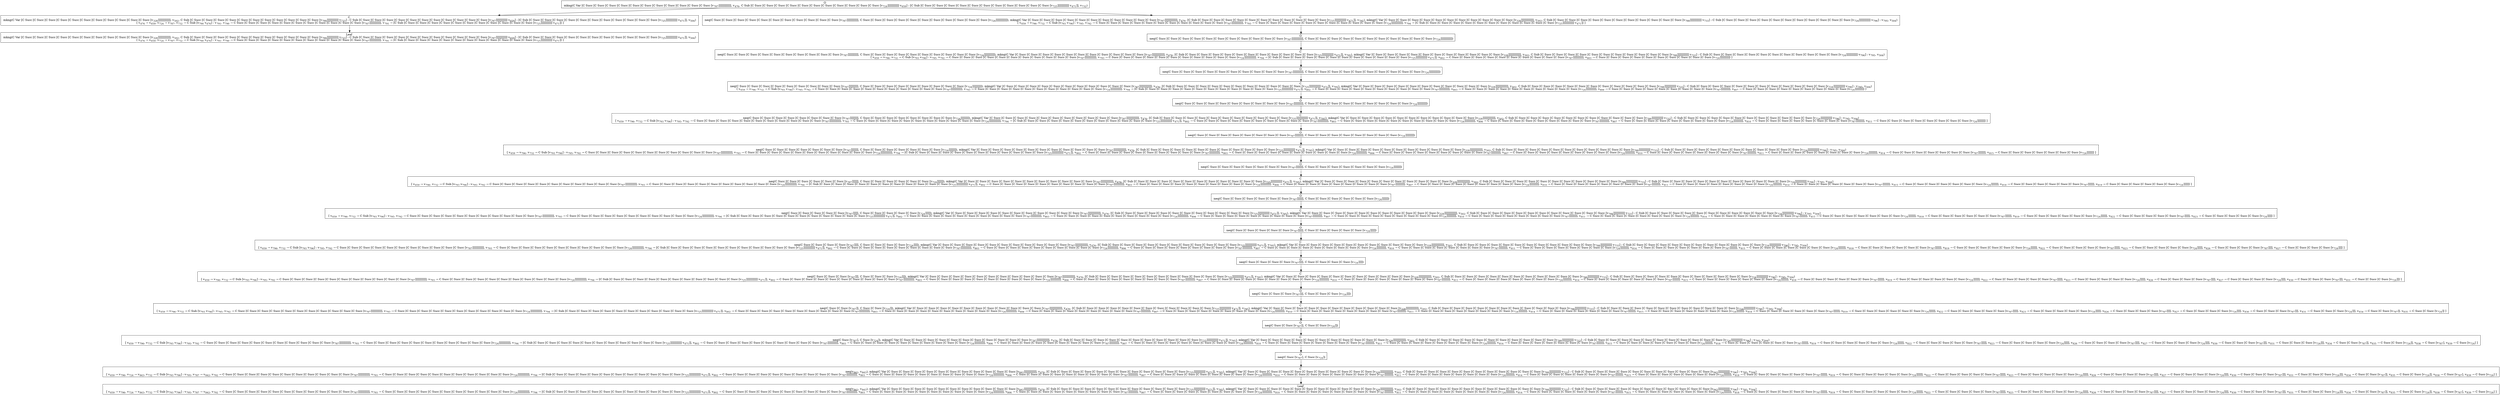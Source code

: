 digraph {
    graph [rankdir=TB
          ,bgcolor=transparent];
    node [shape=box
         ,fillcolor=white
         ,style=filled];
    0 [label=<O <BR/> mkng(C Var [C Succ [C Succ [C Succ [C Succ [C Succ [C Succ [C Succ [C Succ [C Succ [C Succ [C Succ [v<SUB>787</SUB>]]]]]]]]]]]], v<SUB>476</SUB>, C Sub [C Succ [C Succ [C Succ [C Succ [C Succ [C Succ [C Succ [C Succ [C Succ [C Succ [C Succ [v<SUB>724</SUB>]]]]]]]]]]] v<SUB>659</SUB>] : [C Sub [C Succ [C Succ [C Succ [C Succ [C Succ [C Succ [C Succ [C Succ [C Succ [C Succ [C Succ [v<SUB>725</SUB>]]]]]]]]]]] v<SUB>471</SUB>]], v<SUB>732</SUB>)>];
    1 [label=<C <BR/> mkng(C Var [C Succ [C Succ [C Succ [C Succ [C Succ [C Succ [C Succ [C Succ [C Succ [C Succ [C Succ [v<SUB>328</SUB>]]]]]]]]]]]], v<SUB>502</SUB>, C Sub [C Succ [C Succ [C Succ [C Succ [C Succ [C Succ [C Succ [C Succ [C Succ [C Succ [C Succ [v<SUB>788</SUB>]]]]]]]]]]] v<SUB>733</SUB>] : C Sub [C Succ [C Succ [C Succ [C Succ [C Succ [C Succ [C Succ [C Succ [C Succ [C Succ [C Succ [v<SUB>787</SUB>]]]]]]]]]]] v<SUB>659</SUB>] : [C Sub [C Succ [C Succ [C Succ [C Succ [C Succ [C Succ [C Succ [C Succ [C Succ [C Succ [C Succ [v<SUB>725</SUB>]]]]]]]]]]] v<SUB>471</SUB>]], v<SUB>504</SUB>) <BR/>  [ v<SUB>476</SUB> &rarr; v<SUB>659</SUB>, v<SUB>724</SUB> &rarr; v<SUB>787</SUB>, v<SUB>732</SUB> &rarr; C Sub [v<SUB>790</SUB> v<SUB>476</SUB>] : v<SUB>791</SUB>, v<SUB>790</SUB> &rarr; C Succ [C Succ [C Succ [C Succ [C Succ [C Succ [C Succ [C Succ [C Succ [C Succ [C Succ [v<SUB>787</SUB>]]]]]]]]]]], v<SUB>791</SUB> &rarr; [C Sub [C Succ [C Succ [C Succ [C Succ [C Succ [C Succ [C Succ [C Succ [C Succ [C Succ [C Succ [v<SUB>725</SUB>]]]]]]]]]]] v<SUB>471</SUB>]] ] >];
    2 [label=<C <BR/> neq(C Succ [C Succ [C Succ [C Succ [C Succ [C Succ [C Succ [C Succ [C Succ [C Succ [C Succ [v<SUB>787</SUB>]]]]]]]]]]], C Succ [C Succ [C Succ [C Succ [C Succ [C Succ [C Succ [C Succ [C Succ [C Succ [C Succ [v<SUB>724</SUB>]]]]]]]]]]]), mkng(C Var [C Succ [C Succ [C Succ [C Succ [C Succ [C Succ [C Succ [C Succ [C Succ [C Succ [C Succ [v<SUB>787</SUB>]]]]]]]]]]]], v<SUB>476</SUB>, [C Sub [C Succ [C Succ [C Succ [C Succ [C Succ [C Succ [C Succ [C Succ [C Succ [C Succ [C Succ [v<SUB>725</SUB>]]]]]]]]]]] v<SUB>471</SUB>]], v<SUB>795</SUB>), mkng(C Var [C Succ [C Succ [C Succ [C Succ [C Succ [C Succ [C Succ [C Succ [C Succ [C Succ [C Succ [v<SUB>328</SUB>]]]]]]]]]]]], v<SUB>502</SUB>, C Sub [C Succ [C Succ [C Succ [C Succ [C Succ [C Succ [C Succ [C Succ [C Succ [C Succ [C Succ [v<SUB>788</SUB>]]]]]]]]]]] v<SUB>733</SUB>] : C Sub [C Succ [C Succ [C Succ [C Succ [C Succ [C Succ [C Succ [C Succ [C Succ [C Succ [C Succ [v<SUB>724</SUB>]]]]]]]]]]] v<SUB>796</SUB>] : v<SUB>795</SUB>, v<SUB>504</SUB>) <BR/>  [ v<SUB>659</SUB> &rarr; v<SUB>796</SUB>, v<SUB>732</SUB> &rarr; C Sub [v<SUB>793</SUB> v<SUB>796</SUB>] : v<SUB>795</SUB>, v<SUB>792</SUB> &rarr; C Succ [C Succ [C Succ [C Succ [C Succ [C Succ [C Succ [C Succ [C Succ [C Succ [C Succ [v<SUB>787</SUB>]]]]]]]]]]], v<SUB>793</SUB> &rarr; C Succ [C Succ [C Succ [C Succ [C Succ [C Succ [C Succ [C Succ [C Succ [C Succ [C Succ [v<SUB>724</SUB>]]]]]]]]]]], v<SUB>794</SUB> &rarr; [C Sub [C Succ [C Succ [C Succ [C Succ [C Succ [C Succ [C Succ [C Succ [C Succ [C Succ [C Succ [v<SUB>725</SUB>]]]]]]]]]]] v<SUB>471</SUB>]] ] >];
    3 [label=<Leaf <BR/> mkng(C Var [C Succ [C Succ [C Succ [C Succ [C Succ [C Succ [C Succ [C Succ [C Succ [C Succ [C Succ [v<SUB>328</SUB>]]]]]]]]]]]], v<SUB>502</SUB>, C Sub [C Succ [C Succ [C Succ [C Succ [C Succ [C Succ [C Succ [C Succ [C Succ [C Succ [C Succ [v<SUB>788</SUB>]]]]]]]]]]] v<SUB>733</SUB>] : C Sub [C Succ [C Succ [C Succ [C Succ [C Succ [C Succ [C Succ [C Succ [C Succ [C Succ [C Succ [v<SUB>787</SUB>]]]]]]]]]]] v<SUB>659</SUB>] : [C Sub [C Succ [C Succ [C Succ [C Succ [C Succ [C Succ [C Succ [C Succ [C Succ [C Succ [C Succ [v<SUB>725</SUB>]]]]]]]]]]] v<SUB>471</SUB>]], v<SUB>504</SUB>) <BR/>  [ v<SUB>476</SUB> &rarr; v<SUB>659</SUB>, v<SUB>724</SUB> &rarr; v<SUB>787</SUB>, v<SUB>732</SUB> &rarr; C Sub [v<SUB>790</SUB> v<SUB>476</SUB>] : v<SUB>791</SUB>, v<SUB>790</SUB> &rarr; C Succ [C Succ [C Succ [C Succ [C Succ [C Succ [C Succ [C Succ [C Succ [C Succ [C Succ [v<SUB>787</SUB>]]]]]]]]]]], v<SUB>791</SUB> &rarr; [C Sub [C Succ [C Succ [C Succ [C Succ [C Succ [C Succ [C Succ [C Succ [C Succ [C Succ [C Succ [v<SUB>725</SUB>]]]]]]]]]]] v<SUB>471</SUB>]] ] >];
    4 [label=<O <BR/> neq(C Succ [C Succ [C Succ [C Succ [C Succ [C Succ [C Succ [C Succ [C Succ [C Succ [C Succ [v<SUB>787</SUB>]]]]]]]]]]], C Succ [C Succ [C Succ [C Succ [C Succ [C Succ [C Succ [C Succ [C Succ [C Succ [C Succ [v<SUB>724</SUB>]]]]]]]]]]])>];
    5 [label=<C <BR/> neq(C Succ [C Succ [C Succ [C Succ [C Succ [C Succ [C Succ [C Succ [C Succ [C Succ [v<SUB>787</SUB>]]]]]]]]]], C Succ [C Succ [C Succ [C Succ [C Succ [C Succ [C Succ [C Succ [C Succ [C Succ [v<SUB>724</SUB>]]]]]]]]]]), mkng(C Var [C Succ [C Succ [C Succ [C Succ [C Succ [C Succ [C Succ [C Succ [C Succ [C Succ [C Succ [v<SUB>787</SUB>]]]]]]]]]]]], v<SUB>476</SUB>, [C Sub [C Succ [C Succ [C Succ [C Succ [C Succ [C Succ [C Succ [C Succ [C Succ [C Succ [C Succ [v<SUB>725</SUB>]]]]]]]]]]] v<SUB>471</SUB>]], v<SUB>795</SUB>), mkng(C Var [C Succ [C Succ [C Succ [C Succ [C Succ [C Succ [C Succ [C Succ [C Succ [C Succ [C Succ [v<SUB>328</SUB>]]]]]]]]]]]], v<SUB>502</SUB>, C Sub [C Succ [C Succ [C Succ [C Succ [C Succ [C Succ [C Succ [C Succ [C Succ [C Succ [C Succ [v<SUB>788</SUB>]]]]]]]]]]] v<SUB>733</SUB>] : C Sub [C Succ [C Succ [C Succ [C Succ [C Succ [C Succ [C Succ [C Succ [C Succ [C Succ [C Succ [v<SUB>724</SUB>]]]]]]]]]]] v<SUB>796</SUB>] : v<SUB>795</SUB>, v<SUB>504</SUB>) <BR/>  [ v<SUB>659</SUB> &rarr; v<SUB>796</SUB>, v<SUB>732</SUB> &rarr; C Sub [v<SUB>793</SUB> v<SUB>796</SUB>] : v<SUB>795</SUB>, v<SUB>792</SUB> &rarr; C Succ [C Succ [C Succ [C Succ [C Succ [C Succ [C Succ [C Succ [C Succ [C Succ [C Succ [v<SUB>787</SUB>]]]]]]]]]]], v<SUB>793</SUB> &rarr; C Succ [C Succ [C Succ [C Succ [C Succ [C Succ [C Succ [C Succ [C Succ [C Succ [C Succ [v<SUB>724</SUB>]]]]]]]]]]], v<SUB>794</SUB> &rarr; [C Sub [C Succ [C Succ [C Succ [C Succ [C Succ [C Succ [C Succ [C Succ [C Succ [C Succ [C Succ [v<SUB>725</SUB>]]]]]]]]]]] v<SUB>471</SUB>]], v<SUB>802</SUB> &rarr; C Succ [C Succ [C Succ [C Succ [C Succ [C Succ [C Succ [C Succ [C Succ [C Succ [v<SUB>787</SUB>]]]]]]]]]], v<SUB>803</SUB> &rarr; C Succ [C Succ [C Succ [C Succ [C Succ [C Succ [C Succ [C Succ [C Succ [C Succ [v<SUB>724</SUB>]]]]]]]]]] ] >];
    6 [label=<O <BR/> neq(C Succ [C Succ [C Succ [C Succ [C Succ [C Succ [C Succ [C Succ [C Succ [C Succ [v<SUB>787</SUB>]]]]]]]]]], C Succ [C Succ [C Succ [C Succ [C Succ [C Succ [C Succ [C Succ [C Succ [C Succ [v<SUB>724</SUB>]]]]]]]]]])>];
    7 [label=<C <BR/> neq(C Succ [C Succ [C Succ [C Succ [C Succ [C Succ [C Succ [C Succ [C Succ [v<SUB>787</SUB>]]]]]]]]], C Succ [C Succ [C Succ [C Succ [C Succ [C Succ [C Succ [C Succ [C Succ [v<SUB>724</SUB>]]]]]]]]]), mkng(C Var [C Succ [C Succ [C Succ [C Succ [C Succ [C Succ [C Succ [C Succ [C Succ [C Succ [C Succ [v<SUB>787</SUB>]]]]]]]]]]]], v<SUB>476</SUB>, [C Sub [C Succ [C Succ [C Succ [C Succ [C Succ [C Succ [C Succ [C Succ [C Succ [C Succ [C Succ [v<SUB>725</SUB>]]]]]]]]]]] v<SUB>471</SUB>]], v<SUB>795</SUB>), mkng(C Var [C Succ [C Succ [C Succ [C Succ [C Succ [C Succ [C Succ [C Succ [C Succ [C Succ [C Succ [v<SUB>328</SUB>]]]]]]]]]]]], v<SUB>502</SUB>, C Sub [C Succ [C Succ [C Succ [C Succ [C Succ [C Succ [C Succ [C Succ [C Succ [C Succ [C Succ [v<SUB>788</SUB>]]]]]]]]]]] v<SUB>733</SUB>] : C Sub [C Succ [C Succ [C Succ [C Succ [C Succ [C Succ [C Succ [C Succ [C Succ [C Succ [C Succ [v<SUB>724</SUB>]]]]]]]]]]] v<SUB>796</SUB>] : v<SUB>795</SUB>, v<SUB>504</SUB>) <BR/>  [ v<SUB>659</SUB> &rarr; v<SUB>796</SUB>, v<SUB>732</SUB> &rarr; C Sub [v<SUB>793</SUB> v<SUB>796</SUB>] : v<SUB>795</SUB>, v<SUB>792</SUB> &rarr; C Succ [C Succ [C Succ [C Succ [C Succ [C Succ [C Succ [C Succ [C Succ [C Succ [C Succ [v<SUB>787</SUB>]]]]]]]]]]], v<SUB>793</SUB> &rarr; C Succ [C Succ [C Succ [C Succ [C Succ [C Succ [C Succ [C Succ [C Succ [C Succ [C Succ [v<SUB>724</SUB>]]]]]]]]]]], v<SUB>794</SUB> &rarr; [C Sub [C Succ [C Succ [C Succ [C Succ [C Succ [C Succ [C Succ [C Succ [C Succ [C Succ [C Succ [v<SUB>725</SUB>]]]]]]]]]]] v<SUB>471</SUB>]], v<SUB>802</SUB> &rarr; C Succ [C Succ [C Succ [C Succ [C Succ [C Succ [C Succ [C Succ [C Succ [C Succ [v<SUB>787</SUB>]]]]]]]]]], v<SUB>803</SUB> &rarr; C Succ [C Succ [C Succ [C Succ [C Succ [C Succ [C Succ [C Succ [C Succ [C Succ [v<SUB>724</SUB>]]]]]]]]]], v<SUB>806</SUB> &rarr; C Succ [C Succ [C Succ [C Succ [C Succ [C Succ [C Succ [C Succ [C Succ [v<SUB>787</SUB>]]]]]]]]], v<SUB>807</SUB> &rarr; C Succ [C Succ [C Succ [C Succ [C Succ [C Succ [C Succ [C Succ [C Succ [v<SUB>724</SUB>]]]]]]]]] ] >];
    8 [label=<O <BR/> neq(C Succ [C Succ [C Succ [C Succ [C Succ [C Succ [C Succ [C Succ [C Succ [v<SUB>787</SUB>]]]]]]]]], C Succ [C Succ [C Succ [C Succ [C Succ [C Succ [C Succ [C Succ [C Succ [v<SUB>724</SUB>]]]]]]]]])>];
    9 [label=<C <BR/> neq(C Succ [C Succ [C Succ [C Succ [C Succ [C Succ [C Succ [C Succ [v<SUB>787</SUB>]]]]]]]], C Succ [C Succ [C Succ [C Succ [C Succ [C Succ [C Succ [C Succ [v<SUB>724</SUB>]]]]]]]]), mkng(C Var [C Succ [C Succ [C Succ [C Succ [C Succ [C Succ [C Succ [C Succ [C Succ [C Succ [C Succ [v<SUB>787</SUB>]]]]]]]]]]]], v<SUB>476</SUB>, [C Sub [C Succ [C Succ [C Succ [C Succ [C Succ [C Succ [C Succ [C Succ [C Succ [C Succ [C Succ [v<SUB>725</SUB>]]]]]]]]]]] v<SUB>471</SUB>]], v<SUB>795</SUB>), mkng(C Var [C Succ [C Succ [C Succ [C Succ [C Succ [C Succ [C Succ [C Succ [C Succ [C Succ [C Succ [v<SUB>328</SUB>]]]]]]]]]]]], v<SUB>502</SUB>, C Sub [C Succ [C Succ [C Succ [C Succ [C Succ [C Succ [C Succ [C Succ [C Succ [C Succ [C Succ [v<SUB>788</SUB>]]]]]]]]]]] v<SUB>733</SUB>] : C Sub [C Succ [C Succ [C Succ [C Succ [C Succ [C Succ [C Succ [C Succ [C Succ [C Succ [C Succ [v<SUB>724</SUB>]]]]]]]]]]] v<SUB>796</SUB>] : v<SUB>795</SUB>, v<SUB>504</SUB>) <BR/>  [ v<SUB>659</SUB> &rarr; v<SUB>796</SUB>, v<SUB>732</SUB> &rarr; C Sub [v<SUB>793</SUB> v<SUB>796</SUB>] : v<SUB>795</SUB>, v<SUB>792</SUB> &rarr; C Succ [C Succ [C Succ [C Succ [C Succ [C Succ [C Succ [C Succ [C Succ [C Succ [C Succ [v<SUB>787</SUB>]]]]]]]]]]], v<SUB>793</SUB> &rarr; C Succ [C Succ [C Succ [C Succ [C Succ [C Succ [C Succ [C Succ [C Succ [C Succ [C Succ [v<SUB>724</SUB>]]]]]]]]]]], v<SUB>794</SUB> &rarr; [C Sub [C Succ [C Succ [C Succ [C Succ [C Succ [C Succ [C Succ [C Succ [C Succ [C Succ [C Succ [v<SUB>725</SUB>]]]]]]]]]]] v<SUB>471</SUB>]], v<SUB>802</SUB> &rarr; C Succ [C Succ [C Succ [C Succ [C Succ [C Succ [C Succ [C Succ [C Succ [C Succ [v<SUB>787</SUB>]]]]]]]]]], v<SUB>803</SUB> &rarr; C Succ [C Succ [C Succ [C Succ [C Succ [C Succ [C Succ [C Succ [C Succ [C Succ [v<SUB>724</SUB>]]]]]]]]]], v<SUB>806</SUB> &rarr; C Succ [C Succ [C Succ [C Succ [C Succ [C Succ [C Succ [C Succ [C Succ [v<SUB>787</SUB>]]]]]]]]], v<SUB>807</SUB> &rarr; C Succ [C Succ [C Succ [C Succ [C Succ [C Succ [C Succ [C Succ [C Succ [v<SUB>724</SUB>]]]]]]]]], v<SUB>810</SUB> &rarr; C Succ [C Succ [C Succ [C Succ [C Succ [C Succ [C Succ [C Succ [v<SUB>787</SUB>]]]]]]]], v<SUB>811</SUB> &rarr; C Succ [C Succ [C Succ [C Succ [C Succ [C Succ [C Succ [C Succ [v<SUB>724</SUB>]]]]]]]] ] >];
    10 [label=<O <BR/> neq(C Succ [C Succ [C Succ [C Succ [C Succ [C Succ [C Succ [C Succ [v<SUB>787</SUB>]]]]]]]], C Succ [C Succ [C Succ [C Succ [C Succ [C Succ [C Succ [C Succ [v<SUB>724</SUB>]]]]]]]])>];
    11 [label=<C <BR/> neq(C Succ [C Succ [C Succ [C Succ [C Succ [C Succ [C Succ [v<SUB>787</SUB>]]]]]]], C Succ [C Succ [C Succ [C Succ [C Succ [C Succ [C Succ [v<SUB>724</SUB>]]]]]]]), mkng(C Var [C Succ [C Succ [C Succ [C Succ [C Succ [C Succ [C Succ [C Succ [C Succ [C Succ [C Succ [v<SUB>787</SUB>]]]]]]]]]]]], v<SUB>476</SUB>, [C Sub [C Succ [C Succ [C Succ [C Succ [C Succ [C Succ [C Succ [C Succ [C Succ [C Succ [C Succ [v<SUB>725</SUB>]]]]]]]]]]] v<SUB>471</SUB>]], v<SUB>795</SUB>), mkng(C Var [C Succ [C Succ [C Succ [C Succ [C Succ [C Succ [C Succ [C Succ [C Succ [C Succ [C Succ [v<SUB>328</SUB>]]]]]]]]]]]], v<SUB>502</SUB>, C Sub [C Succ [C Succ [C Succ [C Succ [C Succ [C Succ [C Succ [C Succ [C Succ [C Succ [C Succ [v<SUB>788</SUB>]]]]]]]]]]] v<SUB>733</SUB>] : C Sub [C Succ [C Succ [C Succ [C Succ [C Succ [C Succ [C Succ [C Succ [C Succ [C Succ [C Succ [v<SUB>724</SUB>]]]]]]]]]]] v<SUB>796</SUB>] : v<SUB>795</SUB>, v<SUB>504</SUB>) <BR/>  [ v<SUB>659</SUB> &rarr; v<SUB>796</SUB>, v<SUB>732</SUB> &rarr; C Sub [v<SUB>793</SUB> v<SUB>796</SUB>] : v<SUB>795</SUB>, v<SUB>792</SUB> &rarr; C Succ [C Succ [C Succ [C Succ [C Succ [C Succ [C Succ [C Succ [C Succ [C Succ [C Succ [v<SUB>787</SUB>]]]]]]]]]]], v<SUB>793</SUB> &rarr; C Succ [C Succ [C Succ [C Succ [C Succ [C Succ [C Succ [C Succ [C Succ [C Succ [C Succ [v<SUB>724</SUB>]]]]]]]]]]], v<SUB>794</SUB> &rarr; [C Sub [C Succ [C Succ [C Succ [C Succ [C Succ [C Succ [C Succ [C Succ [C Succ [C Succ [C Succ [v<SUB>725</SUB>]]]]]]]]]]] v<SUB>471</SUB>]], v<SUB>802</SUB> &rarr; C Succ [C Succ [C Succ [C Succ [C Succ [C Succ [C Succ [C Succ [C Succ [C Succ [v<SUB>787</SUB>]]]]]]]]]], v<SUB>803</SUB> &rarr; C Succ [C Succ [C Succ [C Succ [C Succ [C Succ [C Succ [C Succ [C Succ [C Succ [v<SUB>724</SUB>]]]]]]]]]], v<SUB>806</SUB> &rarr; C Succ [C Succ [C Succ [C Succ [C Succ [C Succ [C Succ [C Succ [C Succ [v<SUB>787</SUB>]]]]]]]]], v<SUB>807</SUB> &rarr; C Succ [C Succ [C Succ [C Succ [C Succ [C Succ [C Succ [C Succ [C Succ [v<SUB>724</SUB>]]]]]]]]], v<SUB>810</SUB> &rarr; C Succ [C Succ [C Succ [C Succ [C Succ [C Succ [C Succ [C Succ [v<SUB>787</SUB>]]]]]]]], v<SUB>811</SUB> &rarr; C Succ [C Succ [C Succ [C Succ [C Succ [C Succ [C Succ [C Succ [v<SUB>724</SUB>]]]]]]]], v<SUB>814</SUB> &rarr; C Succ [C Succ [C Succ [C Succ [C Succ [C Succ [C Succ [v<SUB>787</SUB>]]]]]]], v<SUB>815</SUB> &rarr; C Succ [C Succ [C Succ [C Succ [C Succ [C Succ [C Succ [v<SUB>724</SUB>]]]]]]] ] >];
    12 [label=<O <BR/> neq(C Succ [C Succ [C Succ [C Succ [C Succ [C Succ [C Succ [v<SUB>787</SUB>]]]]]]], C Succ [C Succ [C Succ [C Succ [C Succ [C Succ [C Succ [v<SUB>724</SUB>]]]]]]])>];
    13 [label=<C <BR/> neq(C Succ [C Succ [C Succ [C Succ [C Succ [C Succ [v<SUB>787</SUB>]]]]]], C Succ [C Succ [C Succ [C Succ [C Succ [C Succ [v<SUB>724</SUB>]]]]]]), mkng(C Var [C Succ [C Succ [C Succ [C Succ [C Succ [C Succ [C Succ [C Succ [C Succ [C Succ [C Succ [v<SUB>787</SUB>]]]]]]]]]]]], v<SUB>476</SUB>, [C Sub [C Succ [C Succ [C Succ [C Succ [C Succ [C Succ [C Succ [C Succ [C Succ [C Succ [C Succ [v<SUB>725</SUB>]]]]]]]]]]] v<SUB>471</SUB>]], v<SUB>795</SUB>), mkng(C Var [C Succ [C Succ [C Succ [C Succ [C Succ [C Succ [C Succ [C Succ [C Succ [C Succ [C Succ [v<SUB>328</SUB>]]]]]]]]]]]], v<SUB>502</SUB>, C Sub [C Succ [C Succ [C Succ [C Succ [C Succ [C Succ [C Succ [C Succ [C Succ [C Succ [C Succ [v<SUB>788</SUB>]]]]]]]]]]] v<SUB>733</SUB>] : C Sub [C Succ [C Succ [C Succ [C Succ [C Succ [C Succ [C Succ [C Succ [C Succ [C Succ [C Succ [v<SUB>724</SUB>]]]]]]]]]]] v<SUB>796</SUB>] : v<SUB>795</SUB>, v<SUB>504</SUB>) <BR/>  [ v<SUB>659</SUB> &rarr; v<SUB>796</SUB>, v<SUB>732</SUB> &rarr; C Sub [v<SUB>793</SUB> v<SUB>796</SUB>] : v<SUB>795</SUB>, v<SUB>792</SUB> &rarr; C Succ [C Succ [C Succ [C Succ [C Succ [C Succ [C Succ [C Succ [C Succ [C Succ [C Succ [v<SUB>787</SUB>]]]]]]]]]]], v<SUB>793</SUB> &rarr; C Succ [C Succ [C Succ [C Succ [C Succ [C Succ [C Succ [C Succ [C Succ [C Succ [C Succ [v<SUB>724</SUB>]]]]]]]]]]], v<SUB>794</SUB> &rarr; [C Sub [C Succ [C Succ [C Succ [C Succ [C Succ [C Succ [C Succ [C Succ [C Succ [C Succ [C Succ [v<SUB>725</SUB>]]]]]]]]]]] v<SUB>471</SUB>]], v<SUB>802</SUB> &rarr; C Succ [C Succ [C Succ [C Succ [C Succ [C Succ [C Succ [C Succ [C Succ [C Succ [v<SUB>787</SUB>]]]]]]]]]], v<SUB>803</SUB> &rarr; C Succ [C Succ [C Succ [C Succ [C Succ [C Succ [C Succ [C Succ [C Succ [C Succ [v<SUB>724</SUB>]]]]]]]]]], v<SUB>806</SUB> &rarr; C Succ [C Succ [C Succ [C Succ [C Succ [C Succ [C Succ [C Succ [C Succ [v<SUB>787</SUB>]]]]]]]]], v<SUB>807</SUB> &rarr; C Succ [C Succ [C Succ [C Succ [C Succ [C Succ [C Succ [C Succ [C Succ [v<SUB>724</SUB>]]]]]]]]], v<SUB>810</SUB> &rarr; C Succ [C Succ [C Succ [C Succ [C Succ [C Succ [C Succ [C Succ [v<SUB>787</SUB>]]]]]]]], v<SUB>811</SUB> &rarr; C Succ [C Succ [C Succ [C Succ [C Succ [C Succ [C Succ [C Succ [v<SUB>724</SUB>]]]]]]]], v<SUB>814</SUB> &rarr; C Succ [C Succ [C Succ [C Succ [C Succ [C Succ [C Succ [v<SUB>787</SUB>]]]]]]], v<SUB>815</SUB> &rarr; C Succ [C Succ [C Succ [C Succ [C Succ [C Succ [C Succ [v<SUB>724</SUB>]]]]]]], v<SUB>818</SUB> &rarr; C Succ [C Succ [C Succ [C Succ [C Succ [C Succ [v<SUB>787</SUB>]]]]]], v<SUB>819</SUB> &rarr; C Succ [C Succ [C Succ [C Succ [C Succ [C Succ [v<SUB>724</SUB>]]]]]] ] >];
    14 [label=<O <BR/> neq(C Succ [C Succ [C Succ [C Succ [C Succ [C Succ [v<SUB>787</SUB>]]]]]], C Succ [C Succ [C Succ [C Succ [C Succ [C Succ [v<SUB>724</SUB>]]]]]])>];
    15 [label=<C <BR/> neq(C Succ [C Succ [C Succ [C Succ [C Succ [v<SUB>787</SUB>]]]]], C Succ [C Succ [C Succ [C Succ [C Succ [v<SUB>724</SUB>]]]]]), mkng(C Var [C Succ [C Succ [C Succ [C Succ [C Succ [C Succ [C Succ [C Succ [C Succ [C Succ [C Succ [v<SUB>787</SUB>]]]]]]]]]]]], v<SUB>476</SUB>, [C Sub [C Succ [C Succ [C Succ [C Succ [C Succ [C Succ [C Succ [C Succ [C Succ [C Succ [C Succ [v<SUB>725</SUB>]]]]]]]]]]] v<SUB>471</SUB>]], v<SUB>795</SUB>), mkng(C Var [C Succ [C Succ [C Succ [C Succ [C Succ [C Succ [C Succ [C Succ [C Succ [C Succ [C Succ [v<SUB>328</SUB>]]]]]]]]]]]], v<SUB>502</SUB>, C Sub [C Succ [C Succ [C Succ [C Succ [C Succ [C Succ [C Succ [C Succ [C Succ [C Succ [C Succ [v<SUB>788</SUB>]]]]]]]]]]] v<SUB>733</SUB>] : C Sub [C Succ [C Succ [C Succ [C Succ [C Succ [C Succ [C Succ [C Succ [C Succ [C Succ [C Succ [v<SUB>724</SUB>]]]]]]]]]]] v<SUB>796</SUB>] : v<SUB>795</SUB>, v<SUB>504</SUB>) <BR/>  [ v<SUB>659</SUB> &rarr; v<SUB>796</SUB>, v<SUB>732</SUB> &rarr; C Sub [v<SUB>793</SUB> v<SUB>796</SUB>] : v<SUB>795</SUB>, v<SUB>792</SUB> &rarr; C Succ [C Succ [C Succ [C Succ [C Succ [C Succ [C Succ [C Succ [C Succ [C Succ [C Succ [v<SUB>787</SUB>]]]]]]]]]]], v<SUB>793</SUB> &rarr; C Succ [C Succ [C Succ [C Succ [C Succ [C Succ [C Succ [C Succ [C Succ [C Succ [C Succ [v<SUB>724</SUB>]]]]]]]]]]], v<SUB>794</SUB> &rarr; [C Sub [C Succ [C Succ [C Succ [C Succ [C Succ [C Succ [C Succ [C Succ [C Succ [C Succ [C Succ [v<SUB>725</SUB>]]]]]]]]]]] v<SUB>471</SUB>]], v<SUB>802</SUB> &rarr; C Succ [C Succ [C Succ [C Succ [C Succ [C Succ [C Succ [C Succ [C Succ [C Succ [v<SUB>787</SUB>]]]]]]]]]], v<SUB>803</SUB> &rarr; C Succ [C Succ [C Succ [C Succ [C Succ [C Succ [C Succ [C Succ [C Succ [C Succ [v<SUB>724</SUB>]]]]]]]]]], v<SUB>806</SUB> &rarr; C Succ [C Succ [C Succ [C Succ [C Succ [C Succ [C Succ [C Succ [C Succ [v<SUB>787</SUB>]]]]]]]]], v<SUB>807</SUB> &rarr; C Succ [C Succ [C Succ [C Succ [C Succ [C Succ [C Succ [C Succ [C Succ [v<SUB>724</SUB>]]]]]]]]], v<SUB>810</SUB> &rarr; C Succ [C Succ [C Succ [C Succ [C Succ [C Succ [C Succ [C Succ [v<SUB>787</SUB>]]]]]]]], v<SUB>811</SUB> &rarr; C Succ [C Succ [C Succ [C Succ [C Succ [C Succ [C Succ [C Succ [v<SUB>724</SUB>]]]]]]]], v<SUB>814</SUB> &rarr; C Succ [C Succ [C Succ [C Succ [C Succ [C Succ [C Succ [v<SUB>787</SUB>]]]]]]], v<SUB>815</SUB> &rarr; C Succ [C Succ [C Succ [C Succ [C Succ [C Succ [C Succ [v<SUB>724</SUB>]]]]]]], v<SUB>818</SUB> &rarr; C Succ [C Succ [C Succ [C Succ [C Succ [C Succ [v<SUB>787</SUB>]]]]]], v<SUB>819</SUB> &rarr; C Succ [C Succ [C Succ [C Succ [C Succ [C Succ [v<SUB>724</SUB>]]]]]], v<SUB>822</SUB> &rarr; C Succ [C Succ [C Succ [C Succ [C Succ [v<SUB>787</SUB>]]]]], v<SUB>823</SUB> &rarr; C Succ [C Succ [C Succ [C Succ [C Succ [v<SUB>724</SUB>]]]]] ] >];
    16 [label=<O <BR/> neq(C Succ [C Succ [C Succ [C Succ [C Succ [v<SUB>787</SUB>]]]]], C Succ [C Succ [C Succ [C Succ [C Succ [v<SUB>724</SUB>]]]]])>];
    17 [label=<C <BR/> neq(C Succ [C Succ [C Succ [C Succ [v<SUB>787</SUB>]]]], C Succ [C Succ [C Succ [C Succ [v<SUB>724</SUB>]]]]), mkng(C Var [C Succ [C Succ [C Succ [C Succ [C Succ [C Succ [C Succ [C Succ [C Succ [C Succ [C Succ [v<SUB>787</SUB>]]]]]]]]]]]], v<SUB>476</SUB>, [C Sub [C Succ [C Succ [C Succ [C Succ [C Succ [C Succ [C Succ [C Succ [C Succ [C Succ [C Succ [v<SUB>725</SUB>]]]]]]]]]]] v<SUB>471</SUB>]], v<SUB>795</SUB>), mkng(C Var [C Succ [C Succ [C Succ [C Succ [C Succ [C Succ [C Succ [C Succ [C Succ [C Succ [C Succ [v<SUB>328</SUB>]]]]]]]]]]]], v<SUB>502</SUB>, C Sub [C Succ [C Succ [C Succ [C Succ [C Succ [C Succ [C Succ [C Succ [C Succ [C Succ [C Succ [v<SUB>788</SUB>]]]]]]]]]]] v<SUB>733</SUB>] : C Sub [C Succ [C Succ [C Succ [C Succ [C Succ [C Succ [C Succ [C Succ [C Succ [C Succ [C Succ [v<SUB>724</SUB>]]]]]]]]]]] v<SUB>796</SUB>] : v<SUB>795</SUB>, v<SUB>504</SUB>) <BR/>  [ v<SUB>659</SUB> &rarr; v<SUB>796</SUB>, v<SUB>732</SUB> &rarr; C Sub [v<SUB>793</SUB> v<SUB>796</SUB>] : v<SUB>795</SUB>, v<SUB>792</SUB> &rarr; C Succ [C Succ [C Succ [C Succ [C Succ [C Succ [C Succ [C Succ [C Succ [C Succ [C Succ [v<SUB>787</SUB>]]]]]]]]]]], v<SUB>793</SUB> &rarr; C Succ [C Succ [C Succ [C Succ [C Succ [C Succ [C Succ [C Succ [C Succ [C Succ [C Succ [v<SUB>724</SUB>]]]]]]]]]]], v<SUB>794</SUB> &rarr; [C Sub [C Succ [C Succ [C Succ [C Succ [C Succ [C Succ [C Succ [C Succ [C Succ [C Succ [C Succ [v<SUB>725</SUB>]]]]]]]]]]] v<SUB>471</SUB>]], v<SUB>802</SUB> &rarr; C Succ [C Succ [C Succ [C Succ [C Succ [C Succ [C Succ [C Succ [C Succ [C Succ [v<SUB>787</SUB>]]]]]]]]]], v<SUB>803</SUB> &rarr; C Succ [C Succ [C Succ [C Succ [C Succ [C Succ [C Succ [C Succ [C Succ [C Succ [v<SUB>724</SUB>]]]]]]]]]], v<SUB>806</SUB> &rarr; C Succ [C Succ [C Succ [C Succ [C Succ [C Succ [C Succ [C Succ [C Succ [v<SUB>787</SUB>]]]]]]]]], v<SUB>807</SUB> &rarr; C Succ [C Succ [C Succ [C Succ [C Succ [C Succ [C Succ [C Succ [C Succ [v<SUB>724</SUB>]]]]]]]]], v<SUB>810</SUB> &rarr; C Succ [C Succ [C Succ [C Succ [C Succ [C Succ [C Succ [C Succ [v<SUB>787</SUB>]]]]]]]], v<SUB>811</SUB> &rarr; C Succ [C Succ [C Succ [C Succ [C Succ [C Succ [C Succ [C Succ [v<SUB>724</SUB>]]]]]]]], v<SUB>814</SUB> &rarr; C Succ [C Succ [C Succ [C Succ [C Succ [C Succ [C Succ [v<SUB>787</SUB>]]]]]]], v<SUB>815</SUB> &rarr; C Succ [C Succ [C Succ [C Succ [C Succ [C Succ [C Succ [v<SUB>724</SUB>]]]]]]], v<SUB>818</SUB> &rarr; C Succ [C Succ [C Succ [C Succ [C Succ [C Succ [v<SUB>787</SUB>]]]]]], v<SUB>819</SUB> &rarr; C Succ [C Succ [C Succ [C Succ [C Succ [C Succ [v<SUB>724</SUB>]]]]]], v<SUB>822</SUB> &rarr; C Succ [C Succ [C Succ [C Succ [C Succ [v<SUB>787</SUB>]]]]], v<SUB>823</SUB> &rarr; C Succ [C Succ [C Succ [C Succ [C Succ [v<SUB>724</SUB>]]]]], v<SUB>826</SUB> &rarr; C Succ [C Succ [C Succ [C Succ [v<SUB>787</SUB>]]]], v<SUB>827</SUB> &rarr; C Succ [C Succ [C Succ [C Succ [v<SUB>724</SUB>]]]] ] >];
    18 [label=<O <BR/> neq(C Succ [C Succ [C Succ [C Succ [v<SUB>787</SUB>]]]], C Succ [C Succ [C Succ [C Succ [v<SUB>724</SUB>]]]])>];
    19 [label=<C <BR/> neq(C Succ [C Succ [C Succ [v<SUB>787</SUB>]]], C Succ [C Succ [C Succ [v<SUB>724</SUB>]]]), mkng(C Var [C Succ [C Succ [C Succ [C Succ [C Succ [C Succ [C Succ [C Succ [C Succ [C Succ [C Succ [v<SUB>787</SUB>]]]]]]]]]]]], v<SUB>476</SUB>, [C Sub [C Succ [C Succ [C Succ [C Succ [C Succ [C Succ [C Succ [C Succ [C Succ [C Succ [C Succ [v<SUB>725</SUB>]]]]]]]]]]] v<SUB>471</SUB>]], v<SUB>795</SUB>), mkng(C Var [C Succ [C Succ [C Succ [C Succ [C Succ [C Succ [C Succ [C Succ [C Succ [C Succ [C Succ [v<SUB>328</SUB>]]]]]]]]]]]], v<SUB>502</SUB>, C Sub [C Succ [C Succ [C Succ [C Succ [C Succ [C Succ [C Succ [C Succ [C Succ [C Succ [C Succ [v<SUB>788</SUB>]]]]]]]]]]] v<SUB>733</SUB>] : C Sub [C Succ [C Succ [C Succ [C Succ [C Succ [C Succ [C Succ [C Succ [C Succ [C Succ [C Succ [v<SUB>724</SUB>]]]]]]]]]]] v<SUB>796</SUB>] : v<SUB>795</SUB>, v<SUB>504</SUB>) <BR/>  [ v<SUB>659</SUB> &rarr; v<SUB>796</SUB>, v<SUB>732</SUB> &rarr; C Sub [v<SUB>793</SUB> v<SUB>796</SUB>] : v<SUB>795</SUB>, v<SUB>792</SUB> &rarr; C Succ [C Succ [C Succ [C Succ [C Succ [C Succ [C Succ [C Succ [C Succ [C Succ [C Succ [v<SUB>787</SUB>]]]]]]]]]]], v<SUB>793</SUB> &rarr; C Succ [C Succ [C Succ [C Succ [C Succ [C Succ [C Succ [C Succ [C Succ [C Succ [C Succ [v<SUB>724</SUB>]]]]]]]]]]], v<SUB>794</SUB> &rarr; [C Sub [C Succ [C Succ [C Succ [C Succ [C Succ [C Succ [C Succ [C Succ [C Succ [C Succ [C Succ [v<SUB>725</SUB>]]]]]]]]]]] v<SUB>471</SUB>]], v<SUB>802</SUB> &rarr; C Succ [C Succ [C Succ [C Succ [C Succ [C Succ [C Succ [C Succ [C Succ [C Succ [v<SUB>787</SUB>]]]]]]]]]], v<SUB>803</SUB> &rarr; C Succ [C Succ [C Succ [C Succ [C Succ [C Succ [C Succ [C Succ [C Succ [C Succ [v<SUB>724</SUB>]]]]]]]]]], v<SUB>806</SUB> &rarr; C Succ [C Succ [C Succ [C Succ [C Succ [C Succ [C Succ [C Succ [C Succ [v<SUB>787</SUB>]]]]]]]]], v<SUB>807</SUB> &rarr; C Succ [C Succ [C Succ [C Succ [C Succ [C Succ [C Succ [C Succ [C Succ [v<SUB>724</SUB>]]]]]]]]], v<SUB>810</SUB> &rarr; C Succ [C Succ [C Succ [C Succ [C Succ [C Succ [C Succ [C Succ [v<SUB>787</SUB>]]]]]]]], v<SUB>811</SUB> &rarr; C Succ [C Succ [C Succ [C Succ [C Succ [C Succ [C Succ [C Succ [v<SUB>724</SUB>]]]]]]]], v<SUB>814</SUB> &rarr; C Succ [C Succ [C Succ [C Succ [C Succ [C Succ [C Succ [v<SUB>787</SUB>]]]]]]], v<SUB>815</SUB> &rarr; C Succ [C Succ [C Succ [C Succ [C Succ [C Succ [C Succ [v<SUB>724</SUB>]]]]]]], v<SUB>818</SUB> &rarr; C Succ [C Succ [C Succ [C Succ [C Succ [C Succ [v<SUB>787</SUB>]]]]]], v<SUB>819</SUB> &rarr; C Succ [C Succ [C Succ [C Succ [C Succ [C Succ [v<SUB>724</SUB>]]]]]], v<SUB>822</SUB> &rarr; C Succ [C Succ [C Succ [C Succ [C Succ [v<SUB>787</SUB>]]]]], v<SUB>823</SUB> &rarr; C Succ [C Succ [C Succ [C Succ [C Succ [v<SUB>724</SUB>]]]]], v<SUB>826</SUB> &rarr; C Succ [C Succ [C Succ [C Succ [v<SUB>787</SUB>]]]], v<SUB>827</SUB> &rarr; C Succ [C Succ [C Succ [C Succ [v<SUB>724</SUB>]]]], v<SUB>830</SUB> &rarr; C Succ [C Succ [C Succ [v<SUB>787</SUB>]]], v<SUB>831</SUB> &rarr; C Succ [C Succ [C Succ [v<SUB>724</SUB>]]] ] >];
    20 [label=<O <BR/> neq(C Succ [C Succ [C Succ [v<SUB>787</SUB>]]], C Succ [C Succ [C Succ [v<SUB>724</SUB>]]])>];
    21 [label=<C <BR/> neq(C Succ [C Succ [v<SUB>787</SUB>]], C Succ [C Succ [v<SUB>724</SUB>]]), mkng(C Var [C Succ [C Succ [C Succ [C Succ [C Succ [C Succ [C Succ [C Succ [C Succ [C Succ [C Succ [v<SUB>787</SUB>]]]]]]]]]]]], v<SUB>476</SUB>, [C Sub [C Succ [C Succ [C Succ [C Succ [C Succ [C Succ [C Succ [C Succ [C Succ [C Succ [C Succ [v<SUB>725</SUB>]]]]]]]]]]] v<SUB>471</SUB>]], v<SUB>795</SUB>), mkng(C Var [C Succ [C Succ [C Succ [C Succ [C Succ [C Succ [C Succ [C Succ [C Succ [C Succ [C Succ [v<SUB>328</SUB>]]]]]]]]]]]], v<SUB>502</SUB>, C Sub [C Succ [C Succ [C Succ [C Succ [C Succ [C Succ [C Succ [C Succ [C Succ [C Succ [C Succ [v<SUB>788</SUB>]]]]]]]]]]] v<SUB>733</SUB>] : C Sub [C Succ [C Succ [C Succ [C Succ [C Succ [C Succ [C Succ [C Succ [C Succ [C Succ [C Succ [v<SUB>724</SUB>]]]]]]]]]]] v<SUB>796</SUB>] : v<SUB>795</SUB>, v<SUB>504</SUB>) <BR/>  [ v<SUB>659</SUB> &rarr; v<SUB>796</SUB>, v<SUB>732</SUB> &rarr; C Sub [v<SUB>793</SUB> v<SUB>796</SUB>] : v<SUB>795</SUB>, v<SUB>792</SUB> &rarr; C Succ [C Succ [C Succ [C Succ [C Succ [C Succ [C Succ [C Succ [C Succ [C Succ [C Succ [v<SUB>787</SUB>]]]]]]]]]]], v<SUB>793</SUB> &rarr; C Succ [C Succ [C Succ [C Succ [C Succ [C Succ [C Succ [C Succ [C Succ [C Succ [C Succ [v<SUB>724</SUB>]]]]]]]]]]], v<SUB>794</SUB> &rarr; [C Sub [C Succ [C Succ [C Succ [C Succ [C Succ [C Succ [C Succ [C Succ [C Succ [C Succ [C Succ [v<SUB>725</SUB>]]]]]]]]]]] v<SUB>471</SUB>]], v<SUB>802</SUB> &rarr; C Succ [C Succ [C Succ [C Succ [C Succ [C Succ [C Succ [C Succ [C Succ [C Succ [v<SUB>787</SUB>]]]]]]]]]], v<SUB>803</SUB> &rarr; C Succ [C Succ [C Succ [C Succ [C Succ [C Succ [C Succ [C Succ [C Succ [C Succ [v<SUB>724</SUB>]]]]]]]]]], v<SUB>806</SUB> &rarr; C Succ [C Succ [C Succ [C Succ [C Succ [C Succ [C Succ [C Succ [C Succ [v<SUB>787</SUB>]]]]]]]]], v<SUB>807</SUB> &rarr; C Succ [C Succ [C Succ [C Succ [C Succ [C Succ [C Succ [C Succ [C Succ [v<SUB>724</SUB>]]]]]]]]], v<SUB>810</SUB> &rarr; C Succ [C Succ [C Succ [C Succ [C Succ [C Succ [C Succ [C Succ [v<SUB>787</SUB>]]]]]]]], v<SUB>811</SUB> &rarr; C Succ [C Succ [C Succ [C Succ [C Succ [C Succ [C Succ [C Succ [v<SUB>724</SUB>]]]]]]]], v<SUB>814</SUB> &rarr; C Succ [C Succ [C Succ [C Succ [C Succ [C Succ [C Succ [v<SUB>787</SUB>]]]]]]], v<SUB>815</SUB> &rarr; C Succ [C Succ [C Succ [C Succ [C Succ [C Succ [C Succ [v<SUB>724</SUB>]]]]]]], v<SUB>818</SUB> &rarr; C Succ [C Succ [C Succ [C Succ [C Succ [C Succ [v<SUB>787</SUB>]]]]]], v<SUB>819</SUB> &rarr; C Succ [C Succ [C Succ [C Succ [C Succ [C Succ [v<SUB>724</SUB>]]]]]], v<SUB>822</SUB> &rarr; C Succ [C Succ [C Succ [C Succ [C Succ [v<SUB>787</SUB>]]]]], v<SUB>823</SUB> &rarr; C Succ [C Succ [C Succ [C Succ [C Succ [v<SUB>724</SUB>]]]]], v<SUB>826</SUB> &rarr; C Succ [C Succ [C Succ [C Succ [v<SUB>787</SUB>]]]], v<SUB>827</SUB> &rarr; C Succ [C Succ [C Succ [C Succ [v<SUB>724</SUB>]]]], v<SUB>830</SUB> &rarr; C Succ [C Succ [C Succ [v<SUB>787</SUB>]]], v<SUB>831</SUB> &rarr; C Succ [C Succ [C Succ [v<SUB>724</SUB>]]], v<SUB>834</SUB> &rarr; C Succ [C Succ [v<SUB>787</SUB>]], v<SUB>835</SUB> &rarr; C Succ [C Succ [v<SUB>724</SUB>]] ] >];
    22 [label=<O <BR/> neq(C Succ [C Succ [v<SUB>787</SUB>]], C Succ [C Succ [v<SUB>724</SUB>]])>];
    23 [label=<C <BR/> neq(C Succ [v<SUB>787</SUB>], C Succ [v<SUB>724</SUB>]), mkng(C Var [C Succ [C Succ [C Succ [C Succ [C Succ [C Succ [C Succ [C Succ [C Succ [C Succ [C Succ [v<SUB>787</SUB>]]]]]]]]]]]], v<SUB>476</SUB>, [C Sub [C Succ [C Succ [C Succ [C Succ [C Succ [C Succ [C Succ [C Succ [C Succ [C Succ [C Succ [v<SUB>725</SUB>]]]]]]]]]]] v<SUB>471</SUB>]], v<SUB>795</SUB>), mkng(C Var [C Succ [C Succ [C Succ [C Succ [C Succ [C Succ [C Succ [C Succ [C Succ [C Succ [C Succ [v<SUB>328</SUB>]]]]]]]]]]]], v<SUB>502</SUB>, C Sub [C Succ [C Succ [C Succ [C Succ [C Succ [C Succ [C Succ [C Succ [C Succ [C Succ [C Succ [v<SUB>788</SUB>]]]]]]]]]]] v<SUB>733</SUB>] : C Sub [C Succ [C Succ [C Succ [C Succ [C Succ [C Succ [C Succ [C Succ [C Succ [C Succ [C Succ [v<SUB>724</SUB>]]]]]]]]]]] v<SUB>796</SUB>] : v<SUB>795</SUB>, v<SUB>504</SUB>) <BR/>  [ v<SUB>659</SUB> &rarr; v<SUB>796</SUB>, v<SUB>732</SUB> &rarr; C Sub [v<SUB>793</SUB> v<SUB>796</SUB>] : v<SUB>795</SUB>, v<SUB>792</SUB> &rarr; C Succ [C Succ [C Succ [C Succ [C Succ [C Succ [C Succ [C Succ [C Succ [C Succ [C Succ [v<SUB>787</SUB>]]]]]]]]]]], v<SUB>793</SUB> &rarr; C Succ [C Succ [C Succ [C Succ [C Succ [C Succ [C Succ [C Succ [C Succ [C Succ [C Succ [v<SUB>724</SUB>]]]]]]]]]]], v<SUB>794</SUB> &rarr; [C Sub [C Succ [C Succ [C Succ [C Succ [C Succ [C Succ [C Succ [C Succ [C Succ [C Succ [C Succ [v<SUB>725</SUB>]]]]]]]]]]] v<SUB>471</SUB>]], v<SUB>802</SUB> &rarr; C Succ [C Succ [C Succ [C Succ [C Succ [C Succ [C Succ [C Succ [C Succ [C Succ [v<SUB>787</SUB>]]]]]]]]]], v<SUB>803</SUB> &rarr; C Succ [C Succ [C Succ [C Succ [C Succ [C Succ [C Succ [C Succ [C Succ [C Succ [v<SUB>724</SUB>]]]]]]]]]], v<SUB>806</SUB> &rarr; C Succ [C Succ [C Succ [C Succ [C Succ [C Succ [C Succ [C Succ [C Succ [v<SUB>787</SUB>]]]]]]]]], v<SUB>807</SUB> &rarr; C Succ [C Succ [C Succ [C Succ [C Succ [C Succ [C Succ [C Succ [C Succ [v<SUB>724</SUB>]]]]]]]]], v<SUB>810</SUB> &rarr; C Succ [C Succ [C Succ [C Succ [C Succ [C Succ [C Succ [C Succ [v<SUB>787</SUB>]]]]]]]], v<SUB>811</SUB> &rarr; C Succ [C Succ [C Succ [C Succ [C Succ [C Succ [C Succ [C Succ [v<SUB>724</SUB>]]]]]]]], v<SUB>814</SUB> &rarr; C Succ [C Succ [C Succ [C Succ [C Succ [C Succ [C Succ [v<SUB>787</SUB>]]]]]]], v<SUB>815</SUB> &rarr; C Succ [C Succ [C Succ [C Succ [C Succ [C Succ [C Succ [v<SUB>724</SUB>]]]]]]], v<SUB>818</SUB> &rarr; C Succ [C Succ [C Succ [C Succ [C Succ [C Succ [v<SUB>787</SUB>]]]]]], v<SUB>819</SUB> &rarr; C Succ [C Succ [C Succ [C Succ [C Succ [C Succ [v<SUB>724</SUB>]]]]]], v<SUB>822</SUB> &rarr; C Succ [C Succ [C Succ [C Succ [C Succ [v<SUB>787</SUB>]]]]], v<SUB>823</SUB> &rarr; C Succ [C Succ [C Succ [C Succ [C Succ [v<SUB>724</SUB>]]]]], v<SUB>826</SUB> &rarr; C Succ [C Succ [C Succ [C Succ [v<SUB>787</SUB>]]]], v<SUB>827</SUB> &rarr; C Succ [C Succ [C Succ [C Succ [v<SUB>724</SUB>]]]], v<SUB>830</SUB> &rarr; C Succ [C Succ [C Succ [v<SUB>787</SUB>]]], v<SUB>831</SUB> &rarr; C Succ [C Succ [C Succ [v<SUB>724</SUB>]]], v<SUB>834</SUB> &rarr; C Succ [C Succ [v<SUB>787</SUB>]], v<SUB>835</SUB> &rarr; C Succ [C Succ [v<SUB>724</SUB>]], v<SUB>838</SUB> &rarr; C Succ [v<SUB>787</SUB>], v<SUB>839</SUB> &rarr; C Succ [v<SUB>724</SUB>] ] >];
    24 [label=<O <BR/> neq(C Succ [v<SUB>787</SUB>], C Succ [v<SUB>724</SUB>])>];
    25 [label=<C <BR/> neq(v<SUB>842</SUB>, v<SUB>843</SUB>), mkng(C Var [C Succ [C Succ [C Succ [C Succ [C Succ [C Succ [C Succ [C Succ [C Succ [C Succ [C Succ [v<SUB>842</SUB>]]]]]]]]]]]], v<SUB>476</SUB>, [C Sub [C Succ [C Succ [C Succ [C Succ [C Succ [C Succ [C Succ [C Succ [C Succ [C Succ [C Succ [v<SUB>725</SUB>]]]]]]]]]]] v<SUB>471</SUB>]], v<SUB>795</SUB>), mkng(C Var [C Succ [C Succ [C Succ [C Succ [C Succ [C Succ [C Succ [C Succ [C Succ [C Succ [C Succ [v<SUB>328</SUB>]]]]]]]]]]]], v<SUB>502</SUB>, C Sub [C Succ [C Succ [C Succ [C Succ [C Succ [C Succ [C Succ [C Succ [C Succ [C Succ [C Succ [v<SUB>788</SUB>]]]]]]]]]]] v<SUB>733</SUB>] : C Sub [C Succ [C Succ [C Succ [C Succ [C Succ [C Succ [C Succ [C Succ [C Succ [C Succ [C Succ [v<SUB>843</SUB>]]]]]]]]]]] v<SUB>796</SUB>] : v<SUB>795</SUB>, v<SUB>504</SUB>) <BR/>  [ v<SUB>659</SUB> &rarr; v<SUB>796</SUB>, v<SUB>724</SUB> &rarr; v<SUB>843</SUB>, v<SUB>732</SUB> &rarr; C Sub [v<SUB>793</SUB> v<SUB>796</SUB>] : v<SUB>795</SUB>, v<SUB>787</SUB> &rarr; v<SUB>842</SUB>, v<SUB>792</SUB> &rarr; C Succ [C Succ [C Succ [C Succ [C Succ [C Succ [C Succ [C Succ [C Succ [C Succ [C Succ [v<SUB>787</SUB>]]]]]]]]]]], v<SUB>793</SUB> &rarr; C Succ [C Succ [C Succ [C Succ [C Succ [C Succ [C Succ [C Succ [C Succ [C Succ [C Succ [v<SUB>724</SUB>]]]]]]]]]]], v<SUB>794</SUB> &rarr; [C Sub [C Succ [C Succ [C Succ [C Succ [C Succ [C Succ [C Succ [C Succ [C Succ [C Succ [C Succ [v<SUB>725</SUB>]]]]]]]]]]] v<SUB>471</SUB>]], v<SUB>802</SUB> &rarr; C Succ [C Succ [C Succ [C Succ [C Succ [C Succ [C Succ [C Succ [C Succ [C Succ [v<SUB>787</SUB>]]]]]]]]]], v<SUB>803</SUB> &rarr; C Succ [C Succ [C Succ [C Succ [C Succ [C Succ [C Succ [C Succ [C Succ [C Succ [v<SUB>724</SUB>]]]]]]]]]], v<SUB>806</SUB> &rarr; C Succ [C Succ [C Succ [C Succ [C Succ [C Succ [C Succ [C Succ [C Succ [v<SUB>787</SUB>]]]]]]]]], v<SUB>807</SUB> &rarr; C Succ [C Succ [C Succ [C Succ [C Succ [C Succ [C Succ [C Succ [C Succ [v<SUB>724</SUB>]]]]]]]]], v<SUB>810</SUB> &rarr; C Succ [C Succ [C Succ [C Succ [C Succ [C Succ [C Succ [C Succ [v<SUB>787</SUB>]]]]]]]], v<SUB>811</SUB> &rarr; C Succ [C Succ [C Succ [C Succ [C Succ [C Succ [C Succ [C Succ [v<SUB>724</SUB>]]]]]]]], v<SUB>814</SUB> &rarr; C Succ [C Succ [C Succ [C Succ [C Succ [C Succ [C Succ [v<SUB>787</SUB>]]]]]]], v<SUB>815</SUB> &rarr; C Succ [C Succ [C Succ [C Succ [C Succ [C Succ [C Succ [v<SUB>724</SUB>]]]]]]], v<SUB>818</SUB> &rarr; C Succ [C Succ [C Succ [C Succ [C Succ [C Succ [v<SUB>787</SUB>]]]]]], v<SUB>819</SUB> &rarr; C Succ [C Succ [C Succ [C Succ [C Succ [C Succ [v<SUB>724</SUB>]]]]]], v<SUB>822</SUB> &rarr; C Succ [C Succ [C Succ [C Succ [C Succ [v<SUB>787</SUB>]]]]], v<SUB>823</SUB> &rarr; C Succ [C Succ [C Succ [C Succ [C Succ [v<SUB>724</SUB>]]]]], v<SUB>826</SUB> &rarr; C Succ [C Succ [C Succ [C Succ [v<SUB>787</SUB>]]]], v<SUB>827</SUB> &rarr; C Succ [C Succ [C Succ [C Succ [v<SUB>724</SUB>]]]], v<SUB>830</SUB> &rarr; C Succ [C Succ [C Succ [v<SUB>787</SUB>]]], v<SUB>831</SUB> &rarr; C Succ [C Succ [C Succ [v<SUB>724</SUB>]]], v<SUB>834</SUB> &rarr; C Succ [C Succ [v<SUB>787</SUB>]], v<SUB>835</SUB> &rarr; C Succ [C Succ [v<SUB>724</SUB>]], v<SUB>838</SUB> &rarr; C Succ [v<SUB>787</SUB>], v<SUB>839</SUB> &rarr; C Succ [v<SUB>724</SUB>] ] >];
    26 [label=<Leaf <BR/> neq(v<SUB>842</SUB>, v<SUB>843</SUB>), mkng(C Var [C Succ [C Succ [C Succ [C Succ [C Succ [C Succ [C Succ [C Succ [C Succ [C Succ [C Succ [v<SUB>842</SUB>]]]]]]]]]]]], v<SUB>476</SUB>, [C Sub [C Succ [C Succ [C Succ [C Succ [C Succ [C Succ [C Succ [C Succ [C Succ [C Succ [C Succ [v<SUB>725</SUB>]]]]]]]]]]] v<SUB>471</SUB>]], v<SUB>795</SUB>), mkng(C Var [C Succ [C Succ [C Succ [C Succ [C Succ [C Succ [C Succ [C Succ [C Succ [C Succ [C Succ [v<SUB>328</SUB>]]]]]]]]]]]], v<SUB>502</SUB>, C Sub [C Succ [C Succ [C Succ [C Succ [C Succ [C Succ [C Succ [C Succ [C Succ [C Succ [C Succ [v<SUB>788</SUB>]]]]]]]]]]] v<SUB>733</SUB>] : C Sub [C Succ [C Succ [C Succ [C Succ [C Succ [C Succ [C Succ [C Succ [C Succ [C Succ [C Succ [v<SUB>843</SUB>]]]]]]]]]]] v<SUB>796</SUB>] : v<SUB>795</SUB>, v<SUB>504</SUB>) <BR/>  [ v<SUB>659</SUB> &rarr; v<SUB>796</SUB>, v<SUB>724</SUB> &rarr; v<SUB>843</SUB>, v<SUB>732</SUB> &rarr; C Sub [v<SUB>793</SUB> v<SUB>796</SUB>] : v<SUB>795</SUB>, v<SUB>787</SUB> &rarr; v<SUB>842</SUB>, v<SUB>792</SUB> &rarr; C Succ [C Succ [C Succ [C Succ [C Succ [C Succ [C Succ [C Succ [C Succ [C Succ [C Succ [v<SUB>787</SUB>]]]]]]]]]]], v<SUB>793</SUB> &rarr; C Succ [C Succ [C Succ [C Succ [C Succ [C Succ [C Succ [C Succ [C Succ [C Succ [C Succ [v<SUB>724</SUB>]]]]]]]]]]], v<SUB>794</SUB> &rarr; [C Sub [C Succ [C Succ [C Succ [C Succ [C Succ [C Succ [C Succ [C Succ [C Succ [C Succ [C Succ [v<SUB>725</SUB>]]]]]]]]]]] v<SUB>471</SUB>]], v<SUB>802</SUB> &rarr; C Succ [C Succ [C Succ [C Succ [C Succ [C Succ [C Succ [C Succ [C Succ [C Succ [v<SUB>787</SUB>]]]]]]]]]], v<SUB>803</SUB> &rarr; C Succ [C Succ [C Succ [C Succ [C Succ [C Succ [C Succ [C Succ [C Succ [C Succ [v<SUB>724</SUB>]]]]]]]]]], v<SUB>806</SUB> &rarr; C Succ [C Succ [C Succ [C Succ [C Succ [C Succ [C Succ [C Succ [C Succ [v<SUB>787</SUB>]]]]]]]]], v<SUB>807</SUB> &rarr; C Succ [C Succ [C Succ [C Succ [C Succ [C Succ [C Succ [C Succ [C Succ [v<SUB>724</SUB>]]]]]]]]], v<SUB>810</SUB> &rarr; C Succ [C Succ [C Succ [C Succ [C Succ [C Succ [C Succ [C Succ [v<SUB>787</SUB>]]]]]]]], v<SUB>811</SUB> &rarr; C Succ [C Succ [C Succ [C Succ [C Succ [C Succ [C Succ [C Succ [v<SUB>724</SUB>]]]]]]]], v<SUB>814</SUB> &rarr; C Succ [C Succ [C Succ [C Succ [C Succ [C Succ [C Succ [v<SUB>787</SUB>]]]]]]], v<SUB>815</SUB> &rarr; C Succ [C Succ [C Succ [C Succ [C Succ [C Succ [C Succ [v<SUB>724</SUB>]]]]]]], v<SUB>818</SUB> &rarr; C Succ [C Succ [C Succ [C Succ [C Succ [C Succ [v<SUB>787</SUB>]]]]]], v<SUB>819</SUB> &rarr; C Succ [C Succ [C Succ [C Succ [C Succ [C Succ [v<SUB>724</SUB>]]]]]], v<SUB>822</SUB> &rarr; C Succ [C Succ [C Succ [C Succ [C Succ [v<SUB>787</SUB>]]]]], v<SUB>823</SUB> &rarr; C Succ [C Succ [C Succ [C Succ [C Succ [v<SUB>724</SUB>]]]]], v<SUB>826</SUB> &rarr; C Succ [C Succ [C Succ [C Succ [v<SUB>787</SUB>]]]], v<SUB>827</SUB> &rarr; C Succ [C Succ [C Succ [C Succ [v<SUB>724</SUB>]]]], v<SUB>830</SUB> &rarr; C Succ [C Succ [C Succ [v<SUB>787</SUB>]]], v<SUB>831</SUB> &rarr; C Succ [C Succ [C Succ [v<SUB>724</SUB>]]], v<SUB>834</SUB> &rarr; C Succ [C Succ [v<SUB>787</SUB>]], v<SUB>835</SUB> &rarr; C Succ [C Succ [v<SUB>724</SUB>]], v<SUB>838</SUB> &rarr; C Succ [v<SUB>787</SUB>], v<SUB>839</SUB> &rarr; C Succ [v<SUB>724</SUB>] ] >];
    0 -> 1 [label=""];
    0 -> 2 [label=""];
    1 -> 3 [label=""];
    2 -> 4 [label=""];
    4 -> 5 [label=""];
    5 -> 6 [label=""];
    6 -> 7 [label=""];
    7 -> 8 [label=""];
    8 -> 9 [label=""];
    9 -> 10 [label=""];
    10 -> 11 [label=""];
    11 -> 12 [label=""];
    12 -> 13 [label=""];
    13 -> 14 [label=""];
    14 -> 15 [label=""];
    15 -> 16 [label=""];
    16 -> 17 [label=""];
    17 -> 18 [label=""];
    18 -> 19 [label=""];
    19 -> 20 [label=""];
    20 -> 21 [label=""];
    21 -> 22 [label=""];
    22 -> 23 [label=""];
    23 -> 24 [label=""];
    24 -> 25 [label=""];
    25 -> 26 [label=""];
}